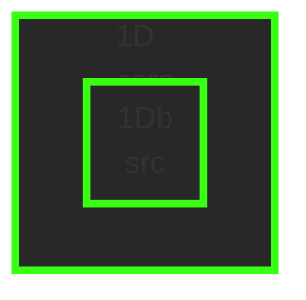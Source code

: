 flowchart TB
  classDef module fill:#f9f,stroke:#333,stroke-width:2px,color:#333,font-weight:bold;
  classDef file fill:#D1C4E9,stroke:#666,stroke-width:1px,color:#333;
  classDef doc fill:#D1C4E9,stroke:#666,stroke-width:1px,color:#333;
  classDef focusNode stroke:#007bff,stroke-width:3px;
  linkStyle default stroke:#CCCCCC,stroke-width:1px

  %% -- Nodes and Subgraphs --
  subgraph sg_1D ["1D<br>core"]
    style sg_1D fill:#282828,stroke:#39FF14,stroke-width:4px
    subgraph sg_1Db ["1Db<br>src"]
      style sg_1Db fill:#282828,stroke:#39FF14,stroke-width:4px
    end
  end

  %% -- Fallback Node Definitions --

  %% -- Dependencies --